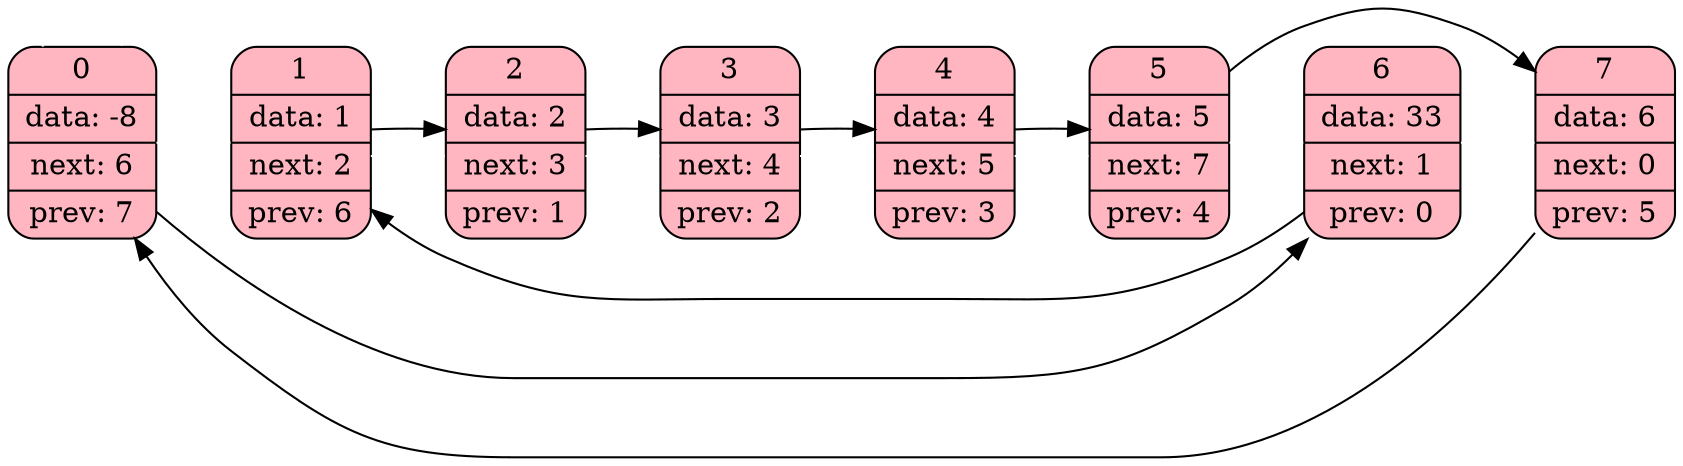 digraph G { 
rankdir = LR;
node [shape = record];
 0 -> 0-> 1-> 2-> 3-> 4-> 5-> 6-> 7[arrowsize = 0.0, weight = 10000, color = "#FFFFFF"];
0 [shape = Mrecord, style = filled, fillcolor = lightpink  label = "0 | data: -8 | next: 6 | prev: 7"];
1 [shape = Mrecord, style = filled, fillcolor = lightpink  label = "1 | data: 1 | next: 2 | prev: 6"];
2 [shape = Mrecord, style = filled, fillcolor = lightpink  label = "2 | data: 2 | next: 3 | prev: 1"];
3 [shape = Mrecord, style = filled, fillcolor = lightpink  label = "3 | data: 3 | next: 4 | prev: 2"];
4 [shape = Mrecord, style = filled, fillcolor = lightpink  label = "4 | data: 4 | next: 5 | prev: 3"];
5 [shape = Mrecord, style = filled, fillcolor = lightpink  label = "5 | data: 5 | next: 7 | prev: 4"];
6 [shape = Mrecord, style = filled, fillcolor = lightpink  label = "6 | data: 33 | next: 1 | prev: 0"];
7 [shape = Mrecord, style = filled, fillcolor = lightpink  label = "7 | data: 6 | next: 0 | prev: 5"];
0 -> 6;
1 -> 2;
2 -> 3;
3 -> 4;
4 -> 5;
5 -> 7;
6 -> 1;
7 -> 0;
}
